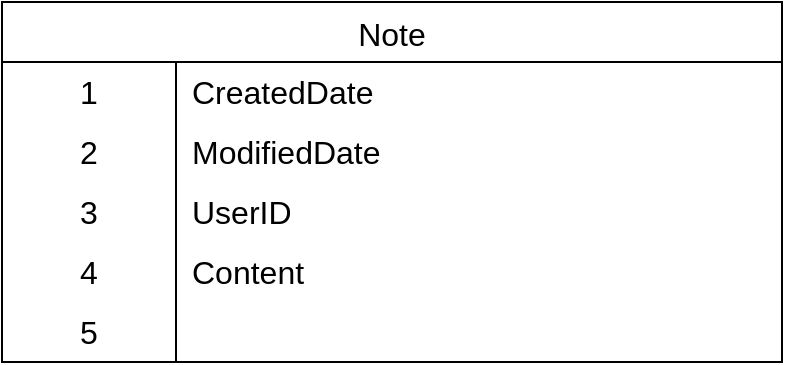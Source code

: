 <mxfile version="21.6.2" type="github">
  <diagram id="R2lEEEUBdFMjLlhIrx00" name="Page-1">
    <mxGraphModel dx="1434" dy="764" grid="1" gridSize="10" guides="1" tooltips="1" connect="1" arrows="1" fold="1" page="1" pageScale="1" pageWidth="850" pageHeight="1100" math="0" shadow="0" extFonts="Permanent Marker^https://fonts.googleapis.com/css?family=Permanent+Marker">
      <root>
        <mxCell id="0" />
        <mxCell id="1" parent="0" />
        <object label="Note" id="VQeO6nDnTUrIf2RDV7d5-27">
          <mxCell style="shape=table;startSize=30;container=1;collapsible=0;childLayout=tableLayout;fixedRows=1;rowLines=0;fontStyle=0;strokeColor=default;fontSize=16;" vertex="1" parent="1">
            <mxGeometry x="130" y="170" width="390" height="180" as="geometry" />
          </mxCell>
        </object>
        <mxCell id="VQeO6nDnTUrIf2RDV7d5-28" value="" style="shape=tableRow;horizontal=0;startSize=0;swimlaneHead=0;swimlaneBody=0;top=0;left=0;bottom=0;right=0;collapsible=0;dropTarget=0;fillColor=none;points=[[0,0.5],[1,0.5]];portConstraint=eastwest;strokeColor=inherit;fontSize=16;" vertex="1" parent="VQeO6nDnTUrIf2RDV7d5-27">
          <mxGeometry y="30" width="390" height="30" as="geometry" />
        </mxCell>
        <mxCell id="VQeO6nDnTUrIf2RDV7d5-29" value="1" style="shape=partialRectangle;html=1;whiteSpace=wrap;connectable=0;fillColor=none;top=0;left=0;bottom=0;right=0;overflow=hidden;pointerEvents=1;strokeColor=inherit;fontSize=16;" vertex="1" parent="VQeO6nDnTUrIf2RDV7d5-28">
          <mxGeometry width="87" height="30" as="geometry">
            <mxRectangle width="87" height="30" as="alternateBounds" />
          </mxGeometry>
        </mxCell>
        <mxCell id="VQeO6nDnTUrIf2RDV7d5-30" value="CreatedDate" style="shape=partialRectangle;html=1;whiteSpace=wrap;connectable=0;fillColor=none;top=0;left=0;bottom=0;right=0;align=left;spacingLeft=6;overflow=hidden;strokeColor=inherit;fontSize=16;" vertex="1" parent="VQeO6nDnTUrIf2RDV7d5-28">
          <mxGeometry x="87" width="303" height="30" as="geometry">
            <mxRectangle width="303" height="30" as="alternateBounds" />
          </mxGeometry>
        </mxCell>
        <mxCell id="VQeO6nDnTUrIf2RDV7d5-31" value="" style="shape=tableRow;horizontal=0;startSize=0;swimlaneHead=0;swimlaneBody=0;top=0;left=0;bottom=0;right=0;collapsible=0;dropTarget=0;fillColor=none;points=[[0,0.5],[1,0.5]];portConstraint=eastwest;strokeColor=inherit;fontSize=16;" vertex="1" parent="VQeO6nDnTUrIf2RDV7d5-27">
          <mxGeometry y="60" width="390" height="30" as="geometry" />
        </mxCell>
        <mxCell id="VQeO6nDnTUrIf2RDV7d5-32" value="2" style="shape=partialRectangle;html=1;whiteSpace=wrap;connectable=0;fillColor=none;top=0;left=0;bottom=0;right=0;overflow=hidden;strokeColor=inherit;fontSize=16;" vertex="1" parent="VQeO6nDnTUrIf2RDV7d5-31">
          <mxGeometry width="87" height="30" as="geometry">
            <mxRectangle width="87" height="30" as="alternateBounds" />
          </mxGeometry>
        </mxCell>
        <mxCell id="VQeO6nDnTUrIf2RDV7d5-33" value="ModifiedDate" style="shape=partialRectangle;html=1;whiteSpace=wrap;connectable=0;fillColor=none;top=0;left=0;bottom=0;right=0;align=left;spacingLeft=6;overflow=hidden;strokeColor=inherit;fontSize=16;" vertex="1" parent="VQeO6nDnTUrIf2RDV7d5-31">
          <mxGeometry x="87" width="303" height="30" as="geometry">
            <mxRectangle width="303" height="30" as="alternateBounds" />
          </mxGeometry>
        </mxCell>
        <mxCell id="VQeO6nDnTUrIf2RDV7d5-37" style="shape=tableRow;horizontal=0;startSize=0;swimlaneHead=0;swimlaneBody=0;top=0;left=0;bottom=0;right=0;collapsible=0;dropTarget=0;fillColor=none;points=[[0,0.5],[1,0.5]];portConstraint=eastwest;strokeColor=inherit;fontSize=16;" vertex="1" parent="VQeO6nDnTUrIf2RDV7d5-27">
          <mxGeometry y="90" width="390" height="30" as="geometry" />
        </mxCell>
        <mxCell id="VQeO6nDnTUrIf2RDV7d5-38" value="3" style="shape=partialRectangle;html=1;whiteSpace=wrap;connectable=0;fillColor=none;top=0;left=0;bottom=0;right=0;overflow=hidden;strokeColor=inherit;fontSize=16;" vertex="1" parent="VQeO6nDnTUrIf2RDV7d5-37">
          <mxGeometry width="87" height="30" as="geometry">
            <mxRectangle width="87" height="30" as="alternateBounds" />
          </mxGeometry>
        </mxCell>
        <mxCell id="VQeO6nDnTUrIf2RDV7d5-39" value="UserID" style="shape=partialRectangle;html=1;whiteSpace=wrap;connectable=0;fillColor=none;top=0;left=0;bottom=0;right=0;align=left;spacingLeft=6;overflow=hidden;strokeColor=inherit;fontSize=16;" vertex="1" parent="VQeO6nDnTUrIf2RDV7d5-37">
          <mxGeometry x="87" width="303" height="30" as="geometry">
            <mxRectangle width="303" height="30" as="alternateBounds" />
          </mxGeometry>
        </mxCell>
        <mxCell id="VQeO6nDnTUrIf2RDV7d5-40" style="shape=tableRow;horizontal=0;startSize=0;swimlaneHead=0;swimlaneBody=0;top=0;left=0;bottom=0;right=0;collapsible=0;dropTarget=0;fillColor=none;points=[[0,0.5],[1,0.5]];portConstraint=eastwest;strokeColor=inherit;fontSize=16;" vertex="1" parent="VQeO6nDnTUrIf2RDV7d5-27">
          <mxGeometry y="120" width="390" height="30" as="geometry" />
        </mxCell>
        <mxCell id="VQeO6nDnTUrIf2RDV7d5-41" value="4" style="shape=partialRectangle;html=1;whiteSpace=wrap;connectable=0;fillColor=none;top=0;left=0;bottom=0;right=0;overflow=hidden;strokeColor=inherit;fontSize=16;" vertex="1" parent="VQeO6nDnTUrIf2RDV7d5-40">
          <mxGeometry width="87" height="30" as="geometry">
            <mxRectangle width="87" height="30" as="alternateBounds" />
          </mxGeometry>
        </mxCell>
        <mxCell id="VQeO6nDnTUrIf2RDV7d5-42" value="Content" style="shape=partialRectangle;html=1;whiteSpace=wrap;connectable=0;fillColor=none;top=0;left=0;bottom=0;right=0;align=left;spacingLeft=6;overflow=hidden;strokeColor=inherit;fontSize=16;" vertex="1" parent="VQeO6nDnTUrIf2RDV7d5-40">
          <mxGeometry x="87" width="303" height="30" as="geometry">
            <mxRectangle width="303" height="30" as="alternateBounds" />
          </mxGeometry>
        </mxCell>
        <mxCell id="VQeO6nDnTUrIf2RDV7d5-47" style="shape=tableRow;horizontal=0;startSize=0;swimlaneHead=0;swimlaneBody=0;top=0;left=0;bottom=0;right=0;collapsible=0;dropTarget=0;fillColor=none;points=[[0,0.5],[1,0.5]];portConstraint=eastwest;strokeColor=inherit;fontSize=16;" vertex="1" parent="VQeO6nDnTUrIf2RDV7d5-27">
          <mxGeometry y="150" width="390" height="30" as="geometry" />
        </mxCell>
        <mxCell id="VQeO6nDnTUrIf2RDV7d5-48" value="5" style="shape=partialRectangle;html=1;whiteSpace=wrap;connectable=0;fillColor=none;top=0;left=0;bottom=0;right=0;overflow=hidden;strokeColor=inherit;fontSize=16;" vertex="1" parent="VQeO6nDnTUrIf2RDV7d5-47">
          <mxGeometry width="87" height="30" as="geometry">
            <mxRectangle width="87" height="30" as="alternateBounds" />
          </mxGeometry>
        </mxCell>
        <mxCell id="VQeO6nDnTUrIf2RDV7d5-49" style="shape=partialRectangle;html=1;whiteSpace=wrap;connectable=0;fillColor=none;top=0;left=0;bottom=0;right=0;align=left;spacingLeft=6;overflow=hidden;strokeColor=inherit;fontSize=16;" vertex="1" parent="VQeO6nDnTUrIf2RDV7d5-47">
          <mxGeometry x="87" width="303" height="30" as="geometry">
            <mxRectangle width="303" height="30" as="alternateBounds" />
          </mxGeometry>
        </mxCell>
      </root>
    </mxGraphModel>
  </diagram>
</mxfile>
